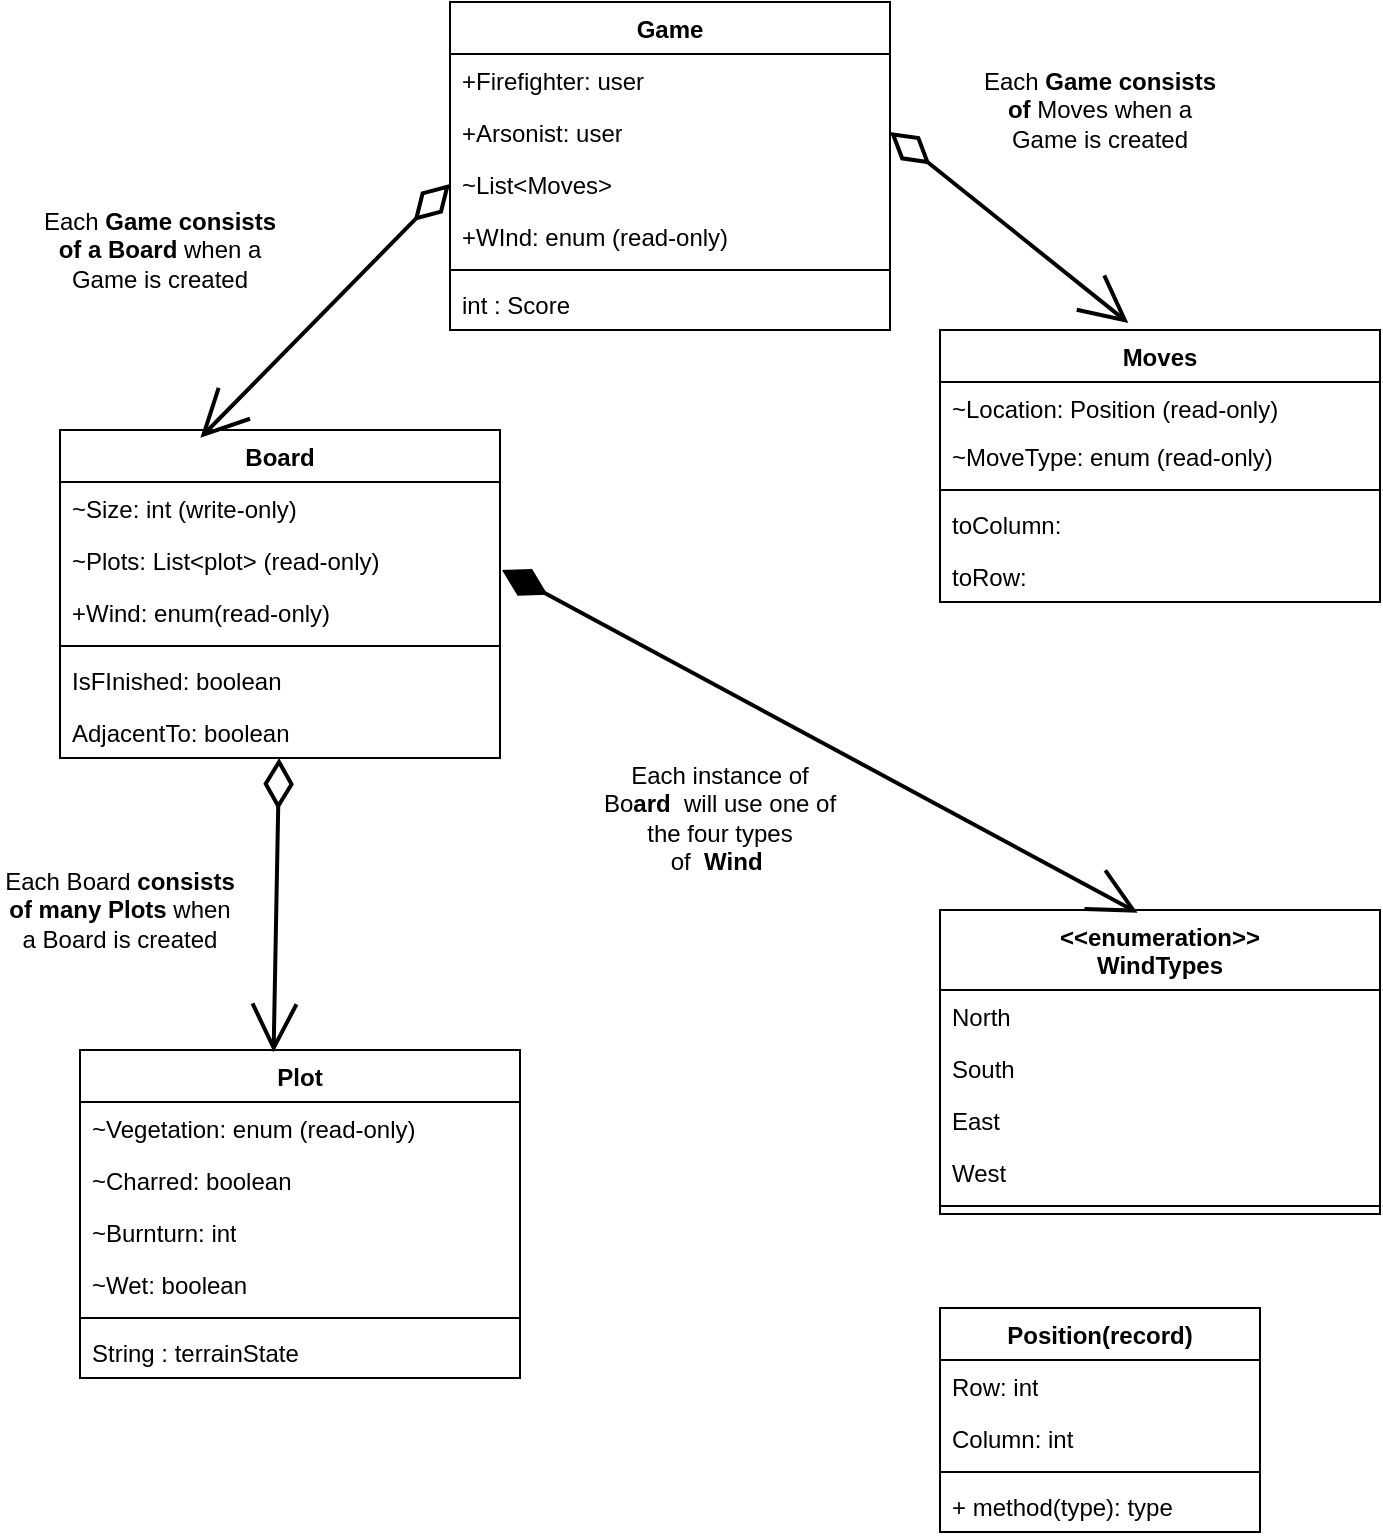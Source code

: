 <mxfile version="24.7.17">
  <diagram name="Page-1" id="W8P2e8QXl9jIIrar-pqP">
    <mxGraphModel dx="1381" dy="808" grid="1" gridSize="10" guides="1" tooltips="1" connect="1" arrows="1" fold="1" page="1" pageScale="1" pageWidth="850" pageHeight="1100" math="0" shadow="0">
      <root>
        <mxCell id="0" />
        <mxCell id="1" parent="0" />
        <mxCell id="U3xS2Xd4ZOhI2V2aKV24-5" value="Moves" style="swimlane;fontStyle=1;align=center;verticalAlign=top;childLayout=stackLayout;horizontal=1;startSize=26;horizontalStack=0;resizeParent=1;resizeParentMax=0;resizeLast=0;collapsible=1;marginBottom=0;whiteSpace=wrap;html=1;" parent="1" vertex="1">
          <mxGeometry x="560" y="190" width="220" height="136" as="geometry" />
        </mxCell>
        <mxCell id="U3xS2Xd4ZOhI2V2aKV24-6" value="~Location: Position (read-only)" style="text;strokeColor=none;fillColor=none;align=left;verticalAlign=top;spacingLeft=4;spacingRight=4;overflow=hidden;rotatable=0;points=[[0,0.5],[1,0.5]];portConstraint=eastwest;whiteSpace=wrap;html=1;" parent="U3xS2Xd4ZOhI2V2aKV24-5" vertex="1">
          <mxGeometry y="26" width="220" height="24" as="geometry" />
        </mxCell>
        <mxCell id="sLbZc5f34y555rs3LQ_W-33" value="~MoveType: enum (read-only)" style="text;strokeColor=none;fillColor=none;align=left;verticalAlign=top;spacingLeft=4;spacingRight=4;overflow=hidden;rotatable=0;points=[[0,0.5],[1,0.5]];portConstraint=eastwest;whiteSpace=wrap;html=1;" parent="U3xS2Xd4ZOhI2V2aKV24-5" vertex="1">
          <mxGeometry y="50" width="220" height="26" as="geometry" />
        </mxCell>
        <mxCell id="U3xS2Xd4ZOhI2V2aKV24-7" value="" style="line;strokeWidth=1;fillColor=none;align=left;verticalAlign=middle;spacingTop=-1;spacingLeft=3;spacingRight=3;rotatable=0;labelPosition=right;points=[];portConstraint=eastwest;strokeColor=inherit;" parent="U3xS2Xd4ZOhI2V2aKV24-5" vertex="1">
          <mxGeometry y="76" width="220" height="8" as="geometry" />
        </mxCell>
        <mxCell id="sLbZc5f34y555rs3LQ_W-39" value="toColumn:" style="text;strokeColor=none;fillColor=none;align=left;verticalAlign=top;spacingLeft=4;spacingRight=4;overflow=hidden;rotatable=0;points=[[0,0.5],[1,0.5]];portConstraint=eastwest;whiteSpace=wrap;html=1;" parent="U3xS2Xd4ZOhI2V2aKV24-5" vertex="1">
          <mxGeometry y="84" width="220" height="26" as="geometry" />
        </mxCell>
        <mxCell id="sLbZc5f34y555rs3LQ_W-40" value="toRow:&amp;nbsp;" style="text;strokeColor=none;fillColor=none;align=left;verticalAlign=top;spacingLeft=4;spacingRight=4;overflow=hidden;rotatable=0;points=[[0,0.5],[1,0.5]];portConstraint=eastwest;whiteSpace=wrap;html=1;" parent="U3xS2Xd4ZOhI2V2aKV24-5" vertex="1">
          <mxGeometry y="110" width="220" height="26" as="geometry" />
        </mxCell>
        <mxCell id="U3xS2Xd4ZOhI2V2aKV24-9" value="Game" style="swimlane;fontStyle=1;align=center;verticalAlign=top;childLayout=stackLayout;horizontal=1;startSize=26;horizontalStack=0;resizeParent=1;resizeParentMax=0;resizeLast=0;collapsible=1;marginBottom=0;whiteSpace=wrap;html=1;" parent="1" vertex="1">
          <mxGeometry x="315" y="26" width="220" height="164" as="geometry" />
        </mxCell>
        <mxCell id="sLbZc5f34y555rs3LQ_W-17" value="+Firefighter: user" style="text;strokeColor=none;fillColor=none;align=left;verticalAlign=top;spacingLeft=4;spacingRight=4;overflow=hidden;rotatable=0;points=[[0,0.5],[1,0.5]];portConstraint=eastwest;whiteSpace=wrap;html=1;" parent="U3xS2Xd4ZOhI2V2aKV24-9" vertex="1">
          <mxGeometry y="26" width="220" height="26" as="geometry" />
        </mxCell>
        <mxCell id="sLbZc5f34y555rs3LQ_W-16" value="+Arsonist: user" style="text;strokeColor=none;fillColor=none;align=left;verticalAlign=top;spacingLeft=4;spacingRight=4;overflow=hidden;rotatable=0;points=[[0,0.5],[1,0.5]];portConstraint=eastwest;whiteSpace=wrap;html=1;" parent="U3xS2Xd4ZOhI2V2aKV24-9" vertex="1">
          <mxGeometry y="52" width="220" height="26" as="geometry" />
        </mxCell>
        <mxCell id="sLbZc5f34y555rs3LQ_W-57" value="~List&amp;lt;Moves&amp;gt;" style="text;strokeColor=none;fillColor=none;align=left;verticalAlign=top;spacingLeft=4;spacingRight=4;overflow=hidden;rotatable=0;points=[[0,0.5],[1,0.5]];portConstraint=eastwest;whiteSpace=wrap;html=1;" parent="U3xS2Xd4ZOhI2V2aKV24-9" vertex="1">
          <mxGeometry y="78" width="220" height="26" as="geometry" />
        </mxCell>
        <mxCell id="sLbZc5f34y555rs3LQ_W-64" value="+WInd: enum (read-only)" style="text;strokeColor=none;fillColor=none;align=left;verticalAlign=top;spacingLeft=4;spacingRight=4;overflow=hidden;rotatable=0;points=[[0,0.5],[1,0.5]];portConstraint=eastwest;whiteSpace=wrap;html=1;" parent="U3xS2Xd4ZOhI2V2aKV24-9" vertex="1">
          <mxGeometry y="104" width="220" height="26" as="geometry" />
        </mxCell>
        <mxCell id="U3xS2Xd4ZOhI2V2aKV24-11" value="" style="line;strokeWidth=1;fillColor=none;align=left;verticalAlign=middle;spacingTop=-1;spacingLeft=3;spacingRight=3;rotatable=0;labelPosition=right;points=[];portConstraint=eastwest;strokeColor=inherit;" parent="U3xS2Xd4ZOhI2V2aKV24-9" vertex="1">
          <mxGeometry y="130" width="220" height="8" as="geometry" />
        </mxCell>
        <mxCell id="U3xS2Xd4ZOhI2V2aKV24-12" value="int : Score" style="text;strokeColor=none;fillColor=none;align=left;verticalAlign=top;spacingLeft=4;spacingRight=4;overflow=hidden;rotatable=0;points=[[0,0.5],[1,0.5]];portConstraint=eastwest;whiteSpace=wrap;html=1;" parent="U3xS2Xd4ZOhI2V2aKV24-9" vertex="1">
          <mxGeometry y="138" width="220" height="26" as="geometry" />
        </mxCell>
        <mxCell id="U3xS2Xd4ZOhI2V2aKV24-13" value="Board" style="swimlane;fontStyle=1;align=center;verticalAlign=top;childLayout=stackLayout;horizontal=1;startSize=26;horizontalStack=0;resizeParent=1;resizeParentMax=0;resizeLast=0;collapsible=1;marginBottom=0;whiteSpace=wrap;html=1;" parent="1" vertex="1">
          <mxGeometry x="120" y="240" width="220" height="164" as="geometry" />
        </mxCell>
        <mxCell id="U3xS2Xd4ZOhI2V2aKV24-14" value="~Size: int (write-only)" style="text;strokeColor=none;fillColor=none;align=left;verticalAlign=top;spacingLeft=4;spacingRight=4;overflow=hidden;rotatable=0;points=[[0,0.5],[1,0.5]];portConstraint=eastwest;whiteSpace=wrap;html=1;" parent="U3xS2Xd4ZOhI2V2aKV24-13" vertex="1">
          <mxGeometry y="26" width="220" height="26" as="geometry" />
        </mxCell>
        <mxCell id="sLbZc5f34y555rs3LQ_W-9" value="~Plots: List&amp;lt;plot&amp;gt; (read-only)" style="text;strokeColor=none;fillColor=none;align=left;verticalAlign=top;spacingLeft=4;spacingRight=4;overflow=hidden;rotatable=0;points=[[0,0.5],[1,0.5]];portConstraint=eastwest;whiteSpace=wrap;html=1;" parent="U3xS2Xd4ZOhI2V2aKV24-13" vertex="1">
          <mxGeometry y="52" width="220" height="26" as="geometry" />
        </mxCell>
        <mxCell id="sLbZc5f34y555rs3LQ_W-14" value="+Wind: enum(read-only)" style="text;strokeColor=none;fillColor=none;align=left;verticalAlign=top;spacingLeft=4;spacingRight=4;overflow=hidden;rotatable=0;points=[[0,0.5],[1,0.5]];portConstraint=eastwest;whiteSpace=wrap;html=1;" parent="U3xS2Xd4ZOhI2V2aKV24-13" vertex="1">
          <mxGeometry y="78" width="220" height="26" as="geometry" />
        </mxCell>
        <mxCell id="U3xS2Xd4ZOhI2V2aKV24-15" value="" style="line;strokeWidth=1;fillColor=none;align=left;verticalAlign=middle;spacingTop=-1;spacingLeft=3;spacingRight=3;rotatable=0;labelPosition=right;points=[];portConstraint=eastwest;strokeColor=inherit;" parent="U3xS2Xd4ZOhI2V2aKV24-13" vertex="1">
          <mxGeometry y="104" width="220" height="8" as="geometry" />
        </mxCell>
        <mxCell id="sLbZc5f34y555rs3LQ_W-34" value="IsFInished: boolean" style="text;strokeColor=none;fillColor=none;align=left;verticalAlign=top;spacingLeft=4;spacingRight=4;overflow=hidden;rotatable=0;points=[[0,0.5],[1,0.5]];portConstraint=eastwest;whiteSpace=wrap;html=1;" parent="U3xS2Xd4ZOhI2V2aKV24-13" vertex="1">
          <mxGeometry y="112" width="220" height="26" as="geometry" />
        </mxCell>
        <mxCell id="U3xS2Xd4ZOhI2V2aKV24-29" value="AdjacentTo: boolean" style="text;strokeColor=none;fillColor=none;align=left;verticalAlign=top;spacingLeft=4;spacingRight=4;overflow=hidden;rotatable=0;points=[[0,0.5],[1,0.5]];portConstraint=eastwest;whiteSpace=wrap;html=1;" parent="U3xS2Xd4ZOhI2V2aKV24-13" vertex="1">
          <mxGeometry y="138" width="220" height="26" as="geometry" />
        </mxCell>
        <mxCell id="U3xS2Xd4ZOhI2V2aKV24-17" value="Plot" style="swimlane;fontStyle=1;align=center;verticalAlign=top;childLayout=stackLayout;horizontal=1;startSize=26;horizontalStack=0;resizeParent=1;resizeParentMax=0;resizeLast=0;collapsible=1;marginBottom=0;whiteSpace=wrap;html=1;" parent="1" vertex="1">
          <mxGeometry x="130" y="550" width="220" height="164" as="geometry" />
        </mxCell>
        <mxCell id="sLbZc5f34y555rs3LQ_W-13" value="~Vegetation: enum (read-only)" style="text;strokeColor=none;fillColor=none;align=left;verticalAlign=top;spacingLeft=4;spacingRight=4;overflow=hidden;rotatable=0;points=[[0,0.5],[1,0.5]];portConstraint=eastwest;whiteSpace=wrap;html=1;" parent="U3xS2Xd4ZOhI2V2aKV24-17" vertex="1">
          <mxGeometry y="26" width="220" height="26" as="geometry" />
        </mxCell>
        <mxCell id="U3xS2Xd4ZOhI2V2aKV24-18" value="~Charred: boolean" style="text;strokeColor=none;fillColor=none;align=left;verticalAlign=top;spacingLeft=4;spacingRight=4;overflow=hidden;rotatable=0;points=[[0,0.5],[1,0.5]];portConstraint=eastwest;whiteSpace=wrap;html=1;" parent="U3xS2Xd4ZOhI2V2aKV24-17" vertex="1">
          <mxGeometry y="52" width="220" height="26" as="geometry" />
        </mxCell>
        <mxCell id="sLbZc5f34y555rs3LQ_W-11" value="~Burnturn: int" style="text;strokeColor=none;fillColor=none;align=left;verticalAlign=top;spacingLeft=4;spacingRight=4;overflow=hidden;rotatable=0;points=[[0,0.5],[1,0.5]];portConstraint=eastwest;whiteSpace=wrap;html=1;" parent="U3xS2Xd4ZOhI2V2aKV24-17" vertex="1">
          <mxGeometry y="78" width="220" height="26" as="geometry" />
        </mxCell>
        <mxCell id="sLbZc5f34y555rs3LQ_W-19" value="~Wet: boolean" style="text;strokeColor=none;fillColor=none;align=left;verticalAlign=top;spacingLeft=4;spacingRight=4;overflow=hidden;rotatable=0;points=[[0,0.5],[1,0.5]];portConstraint=eastwest;whiteSpace=wrap;html=1;" parent="U3xS2Xd4ZOhI2V2aKV24-17" vertex="1">
          <mxGeometry y="104" width="220" height="26" as="geometry" />
        </mxCell>
        <mxCell id="U3xS2Xd4ZOhI2V2aKV24-19" value="" style="line;strokeWidth=1;fillColor=none;align=left;verticalAlign=middle;spacingTop=-1;spacingLeft=3;spacingRight=3;rotatable=0;labelPosition=right;points=[];portConstraint=eastwest;strokeColor=inherit;" parent="U3xS2Xd4ZOhI2V2aKV24-17" vertex="1">
          <mxGeometry y="130" width="220" height="8" as="geometry" />
        </mxCell>
        <mxCell id="U3xS2Xd4ZOhI2V2aKV24-20" value="String : terrainState" style="text;strokeColor=none;fillColor=none;align=left;verticalAlign=top;spacingLeft=4;spacingRight=4;overflow=hidden;rotatable=0;points=[[0,0.5],[1,0.5]];portConstraint=eastwest;whiteSpace=wrap;html=1;" parent="U3xS2Xd4ZOhI2V2aKV24-17" vertex="1">
          <mxGeometry y="138" width="220" height="26" as="geometry" />
        </mxCell>
        <mxCell id="sLbZc5f34y555rs3LQ_W-35" value="Position(record)" style="swimlane;fontStyle=1;align=center;verticalAlign=top;childLayout=stackLayout;horizontal=1;startSize=26;horizontalStack=0;resizeParent=1;resizeParentMax=0;resizeLast=0;collapsible=1;marginBottom=0;whiteSpace=wrap;html=1;" parent="1" vertex="1">
          <mxGeometry x="560" y="679" width="160" height="112" as="geometry" />
        </mxCell>
        <mxCell id="sLbZc5f34y555rs3LQ_W-36" value="Row: int" style="text;strokeColor=none;fillColor=none;align=left;verticalAlign=top;spacingLeft=4;spacingRight=4;overflow=hidden;rotatable=0;points=[[0,0.5],[1,0.5]];portConstraint=eastwest;whiteSpace=wrap;html=1;" parent="sLbZc5f34y555rs3LQ_W-35" vertex="1">
          <mxGeometry y="26" width="160" height="26" as="geometry" />
        </mxCell>
        <mxCell id="sLbZc5f34y555rs3LQ_W-41" value="Column: int" style="text;strokeColor=none;fillColor=none;align=left;verticalAlign=top;spacingLeft=4;spacingRight=4;overflow=hidden;rotatable=0;points=[[0,0.5],[1,0.5]];portConstraint=eastwest;whiteSpace=wrap;html=1;" parent="sLbZc5f34y555rs3LQ_W-35" vertex="1">
          <mxGeometry y="52" width="160" height="26" as="geometry" />
        </mxCell>
        <mxCell id="sLbZc5f34y555rs3LQ_W-37" value="" style="line;strokeWidth=1;fillColor=none;align=left;verticalAlign=middle;spacingTop=-1;spacingLeft=3;spacingRight=3;rotatable=0;labelPosition=right;points=[];portConstraint=eastwest;strokeColor=inherit;" parent="sLbZc5f34y555rs3LQ_W-35" vertex="1">
          <mxGeometry y="78" width="160" height="8" as="geometry" />
        </mxCell>
        <mxCell id="sLbZc5f34y555rs3LQ_W-38" value="+ method(type): type" style="text;strokeColor=none;fillColor=none;align=left;verticalAlign=top;spacingLeft=4;spacingRight=4;overflow=hidden;rotatable=0;points=[[0,0.5],[1,0.5]];portConstraint=eastwest;whiteSpace=wrap;html=1;" parent="sLbZc5f34y555rs3LQ_W-35" vertex="1">
          <mxGeometry y="86" width="160" height="26" as="geometry" />
        </mxCell>
        <mxCell id="sLbZc5f34y555rs3LQ_W-66" value="" style="endArrow=open;html=1;rounded=0;exitX=0.498;exitY=1;exitDx=0;exitDy=0;startArrow=diamondThin;startFill=0;strokeWidth=2;targetPerimeterSpacing=0;endSize=20;startSize=20;endFill=0;entryX=0.44;entryY=0.007;entryDx=0;entryDy=0;entryPerimeter=0;exitPerimeter=0;" parent="1" edge="1" target="U3xS2Xd4ZOhI2V2aKV24-17" source="U3xS2Xd4ZOhI2V2aKV24-29">
          <mxGeometry width="50" height="50" relative="1" as="geometry">
            <mxPoint x="220" y="404" as="sourcePoint" />
            <mxPoint x="219" y="550" as="targetPoint" />
          </mxGeometry>
        </mxCell>
        <mxCell id="sLbZc5f34y555rs3LQ_W-67" value="&amp;lt;&amp;lt;enumeration&amp;gt;&amp;gt;&lt;div&gt;WindTypes&lt;/div&gt;" style="swimlane;fontStyle=1;align=center;verticalAlign=top;childLayout=stackLayout;horizontal=1;startSize=40;horizontalStack=0;resizeParent=1;resizeParentMax=0;resizeLast=0;collapsible=1;marginBottom=0;whiteSpace=wrap;html=1;" parent="1" vertex="1">
          <mxGeometry x="560" y="480" width="220" height="152" as="geometry">
            <mxRectangle x="560" y="500" width="140" height="40" as="alternateBounds" />
          </mxGeometry>
        </mxCell>
        <mxCell id="sLbZc5f34y555rs3LQ_W-68" value="North" style="text;strokeColor=none;fillColor=none;align=left;verticalAlign=top;spacingLeft=4;spacingRight=4;overflow=hidden;rotatable=0;points=[[0,0.5],[1,0.5]];portConstraint=eastwest;whiteSpace=wrap;html=1;" parent="sLbZc5f34y555rs3LQ_W-67" vertex="1">
          <mxGeometry y="40" width="220" height="26" as="geometry" />
        </mxCell>
        <mxCell id="sLbZc5f34y555rs3LQ_W-73" value="South" style="text;strokeColor=none;fillColor=none;align=left;verticalAlign=top;spacingLeft=4;spacingRight=4;overflow=hidden;rotatable=0;points=[[0,0.5],[1,0.5]];portConstraint=eastwest;whiteSpace=wrap;html=1;" parent="sLbZc5f34y555rs3LQ_W-67" vertex="1">
          <mxGeometry y="66" width="220" height="26" as="geometry" />
        </mxCell>
        <mxCell id="sLbZc5f34y555rs3LQ_W-72" value="East" style="text;strokeColor=none;fillColor=none;align=left;verticalAlign=top;spacingLeft=4;spacingRight=4;overflow=hidden;rotatable=0;points=[[0,0.5],[1,0.5]];portConstraint=eastwest;whiteSpace=wrap;html=1;" parent="sLbZc5f34y555rs3LQ_W-67" vertex="1">
          <mxGeometry y="92" width="220" height="26" as="geometry" />
        </mxCell>
        <mxCell id="sLbZc5f34y555rs3LQ_W-69" value="West" style="text;strokeColor=none;fillColor=none;align=left;verticalAlign=top;spacingLeft=4;spacingRight=4;overflow=hidden;rotatable=0;points=[[0,0.5],[1,0.5]];portConstraint=eastwest;whiteSpace=wrap;html=1;" parent="sLbZc5f34y555rs3LQ_W-67" vertex="1">
          <mxGeometry y="118" width="220" height="26" as="geometry" />
        </mxCell>
        <mxCell id="sLbZc5f34y555rs3LQ_W-70" value="" style="line;strokeWidth=1;fillColor=none;align=left;verticalAlign=middle;spacingTop=-1;spacingLeft=3;spacingRight=3;rotatable=0;labelPosition=right;points=[];portConstraint=eastwest;strokeColor=inherit;" parent="sLbZc5f34y555rs3LQ_W-67" vertex="1">
          <mxGeometry y="144" width="220" height="8" as="geometry" />
        </mxCell>
        <mxCell id="sLbZc5f34y555rs3LQ_W-75" value="" style="endArrow=open;html=1;rounded=0;exitX=0;exitY=0.5;exitDx=0;exitDy=0;startArrow=diamondThin;startFill=0;strokeWidth=2;targetPerimeterSpacing=0;endSize=20;startSize=20;endFill=0;entryX=0.319;entryY=0.024;entryDx=0;entryDy=0;entryPerimeter=0;" parent="1" source="sLbZc5f34y555rs3LQ_W-57" edge="1" target="U3xS2Xd4ZOhI2V2aKV24-13">
          <mxGeometry width="50" height="50" relative="1" as="geometry">
            <mxPoint x="221" y="94" as="sourcePoint" />
            <mxPoint x="220" y="240" as="targetPoint" />
          </mxGeometry>
        </mxCell>
        <mxCell id="sLbZc5f34y555rs3LQ_W-76" value="" style="endArrow=open;html=1;rounded=0;exitX=1;exitY=0.5;exitDx=0;exitDy=0;startArrow=diamondThin;startFill=0;strokeWidth=2;targetPerimeterSpacing=0;endSize=20;startSize=20;endFill=0;entryX=0.428;entryY=-0.026;entryDx=0;entryDy=0;entryPerimeter=0;" parent="1" source="sLbZc5f34y555rs3LQ_W-16" edge="1" target="U3xS2Xd4ZOhI2V2aKV24-5">
          <mxGeometry width="50" height="50" relative="1" as="geometry">
            <mxPoint x="670.41" y="44" as="sourcePoint" />
            <mxPoint x="669.41" y="190" as="targetPoint" />
          </mxGeometry>
        </mxCell>
        <mxCell id="sLbZc5f34y555rs3LQ_W-77" value="" style="endArrow=open;html=1;rounded=0;exitX=1;exitY=0.5;exitDx=0;exitDy=0;startArrow=diamondThin;startFill=1;strokeWidth=2;targetPerimeterSpacing=0;endSize=20;startSize=20;endFill=0;entryX=0.449;entryY=0.009;entryDx=0;entryDy=0;entryPerimeter=0;" parent="1" target="sLbZc5f34y555rs3LQ_W-67" edge="1">
          <mxGeometry width="50" height="50" relative="1" as="geometry">
            <mxPoint x="341" y="310" as="sourcePoint" />
            <mxPoint x="340" y="456" as="targetPoint" />
          </mxGeometry>
        </mxCell>
        <mxCell id="sLbZc5f34y555rs3LQ_W-79" value="Each instance of Bo&lt;b&gt;ard&amp;nbsp;&lt;/b&gt;&amp;nbsp;will use one of the four types of&amp;nbsp;&lt;b&gt;&amp;nbsp;Wind&lt;/b&gt;&amp;nbsp;" style="whiteSpace=wrap;html=1;fillColor=none;strokeColor=none;" parent="1" vertex="1">
          <mxGeometry x="390" y="404" width="120" height="60" as="geometry" />
        </mxCell>
        <mxCell id="sLbZc5f34y555rs3LQ_W-80" value="Each &lt;b&gt;Game consists of &lt;/b&gt;Moves when a Game is created&lt;span style=&quot;color: rgba(0, 0, 0, 0); font-family: monospace; font-size: 0px; text-align: start; text-wrap-mode: nowrap;&quot;&gt;%3CmxGraphModel%3E%3Croot%3E%3CmxCell%20id%3D%220%22%2F%3E%3CmxCell%20id%3D%221%22%20parent%3D%220%22%2F%3E%3CmxCell%20id%3D%222%22%20value%3D%22%22%20style%3D%22endArrow%3Dopen%3Bhtml%3D1%3Brounded%3D0%3BexitX%3D1%3BexitY%3D0.5%3BexitDx%3D0%3BexitDy%3D0%3BstartArrow%3DdiamondThin%3BstartFill%3D0%3BstrokeWidth%3D2%3BtargetPerimeterSpacing%3D0%3BendSize%3D20%3BstartSize%3D20%3BendFill%3D0%3B%22%20edge%3D%221%22%20parent%3D%221%22%3E%3CmxGeometry%20width%3D%2250%22%20height%3D%2250%22%20relative%3D%221%22%20as%3D%22geometry%22%3E%3CmxPoint%20x%3D%22220%22%20y%3D%22404%22%20as%3D%22sourcePoint%22%2F%3E%3CmxPoint%20x%3D%22219%22%20y%3D%22550%22%20as%3D%22targetPoint%22%2F%3E%3C%2FmxGeometry%3E%3C%2FmxCell%3E%3C%2Froot%3E%3C%2FmxGraphModel%3E&lt;b&gt;Moves&lt;/b&gt;&lt;/span&gt;" style="whiteSpace=wrap;html=1;strokeColor=none;fillColor=none;" parent="1" vertex="1">
          <mxGeometry x="580" y="50" width="120" height="60" as="geometry" />
        </mxCell>
        <mxCell id="sLbZc5f34y555rs3LQ_W-82" value="Each &lt;b&gt;Game consists of a Board&lt;/b&gt;&amp;nbsp;when a Game is created&lt;span style=&quot;color: rgba(0, 0, 0, 0); font-family: monospace; font-size: 0px; text-align: start; text-wrap-mode: nowrap;&quot;&gt;%3CmxGraphModel%3E%3Croot%3E%3CmxCell%20id%3D%220%22%2F%3E%3CmxCell%20id%3D%221%22%20parent%3D%220%22%2F%3E%3CmxCell%20id%3D%222%22%20value%3D%22%22%20style%3D%22endArrow%3Dopen%3Bhtml%3D1%3Brounded%3D0%3BexitX%3D1%3BexitY%3D0.5%3BexitDx%3D0%3BexitDy%3D0%3BstartArrow%3DdiamondThin%3BstartFill%3D0%3BstrokeWidth%3D2%3BtargetPerimeterSpacing%3D0%3BendSize%3D20%3BstartSize%3D20%3BendFill%3D0%3B%22%20edge%3D%221%22%20parent%3D%221%22%3E%3CmxGeometry%20width%3D%2250%22%20height%3D%2250%22%20relative%3D%221%22%20as%3D%22geometry%22%3E%3CmxPoint%20x%3D%22220%22%20y%3D%22404%22%20as%3D%22sourcePoint%22%2F%3E%3CmxPoint%20x%3D%22219%22%20y%3D%22550%22%20as%3D%22targetPoint%22%2F%3E%3C%2FmxGeometry%3E%3C%2FmxCell%3E%3C%2Froot%3E%3C%2FmxGraphModel%3E&lt;b&gt;Moves&lt;/b&gt;&lt;/span&gt;" style="whiteSpace=wrap;html=1;strokeColor=none;fillColor=none;" parent="1" vertex="1">
          <mxGeometry x="110" y="120" width="120" height="60" as="geometry" />
        </mxCell>
        <mxCell id="sLbZc5f34y555rs3LQ_W-83" value="Each Board&lt;b&gt;&amp;nbsp;consists of many Plots&lt;/b&gt;&amp;nbsp;when a Board is created&lt;span style=&quot;color: rgba(0, 0, 0, 0); font-family: monospace; font-size: 0px; text-align: start; text-wrap-mode: nowrap;&quot;&gt;%3CmxGraphModel%3E%3Croot%3E%3CmxCell%20id%3D%220%22%2F%3E%3CmxCell%20id%3D%221%22%20parent%3D%220%22%2F%3E%3CmxCell%20id%3D%222%22%20value%3D%22%22%20style%3D%22endArrow%3Dopen%3Bhtml%3D1%3Brounded%3D0%3BexitX%3D1%3BexitY%3D0.5%3BexitDx%3D0%3BexitDy%3D0%3BstartArrow%3DdiamondThin%3BstartFill%3D0%3BstrokeWidth%3D2%3BtargetPerimeterSpacing%3D0%3BendSize%3D20%3BstartSize%3D20%3BendFill%3D0%3B%22%20edge%3D%221%22%20parent%3D%221%22%3E%3CmxGeometry%20width%3D%2250%22%20height%3D%2250%22%20relative%3D%221%22%20as%3D%22geometry%22%3E%3CmxPoint%20x%3D%22220%22%20y%3D%22404%22%20as%3D%22sourcePoint%22%2F%3E%3CmxPoint%20x%3D%22219%22%20y%3D%22550%22%20as%3D%22targetPoint%22%2F%3E%3C%2FmxGeometry%3E%3C%2FmxCell%3E%3C%2Froot%3E%3C%2FmxGraphModel%3E&lt;b&gt;Moves&lt;/b&gt;&lt;/span&gt;" style="whiteSpace=wrap;html=1;strokeColor=none;fillColor=none;" parent="1" vertex="1">
          <mxGeometry x="90" y="450" width="120" height="60" as="geometry" />
        </mxCell>
      </root>
    </mxGraphModel>
  </diagram>
</mxfile>

